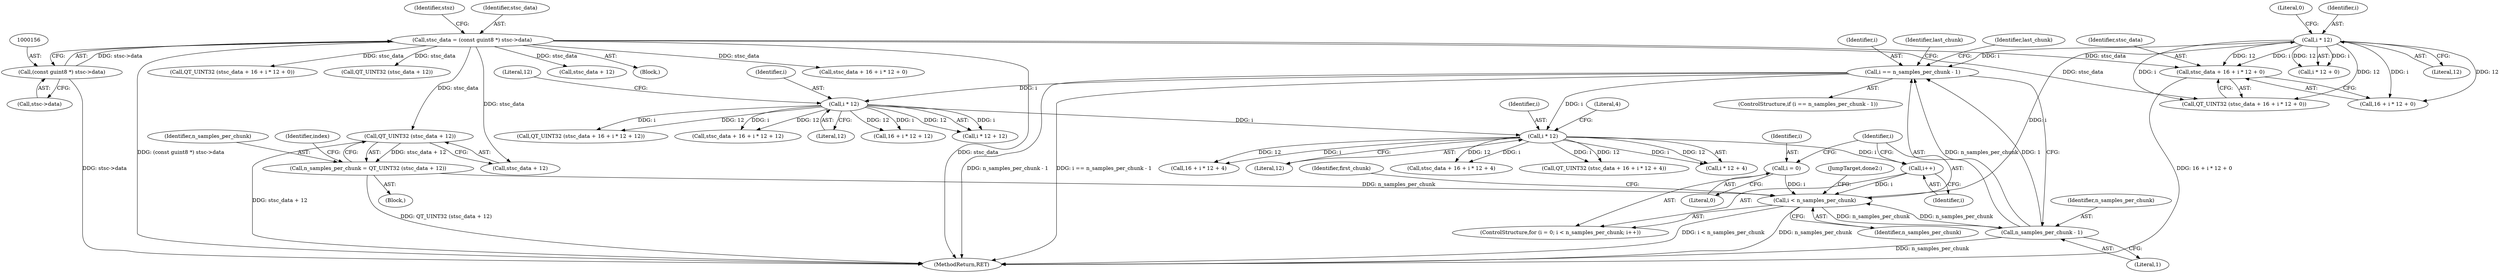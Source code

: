 digraph "0_gstreamer_bdc20b9baf13564d9a061343416395f8f9a92b53@pointer" {
"1000336" [label="(Call,stsc_data + 16 + i * 12 + 0)"];
"1000153" [label="(Call,stsc_data = (const guint8 *) stsc->data)"];
"1000155" [label="(Call,(const guint8 *) stsc->data)"];
"1000341" [label="(Call,i * 12)"];
"1000323" [label="(Call,i < n_samples_per_chunk)"];
"1000326" [label="(Call,i++)"];
"1000380" [label="(Call,i * 12)"];
"1000367" [label="(Call,i * 12)"];
"1000347" [label="(Call,i == n_samples_per_chunk - 1)"];
"1000349" [label="(Call,n_samples_per_chunk - 1)"];
"1000320" [label="(Call,i = 0)"];
"1000310" [label="(Call,n_samples_per_chunk = QT_UINT32 (stsc_data + 12))"];
"1000312" [label="(Call,QT_UINT32 (stsc_data + 12))"];
"1000757" [label="(Call,QT_UINT32 (stsc_data + 16 + i * 12 + 0))"];
"1000727" [label="(Call,QT_UINT32 (stsc_data + 12))"];
"1000313" [label="(Call,stsc_data + 12)"];
"1000325" [label="(Identifier,n_samples_per_chunk)"];
"1000163" [label="(Identifier,stsz)"];
"1000382" [label="(Literal,12)"];
"1000338" [label="(Call,16 + i * 12 + 0)"];
"1000377" [label="(Call,16 + i * 12 + 4)"];
"1000311" [label="(Identifier,n_samples_per_chunk)"];
"1000317" [label="(Identifier,index)"];
"1000369" [label="(Literal,12)"];
"1000347" [label="(Call,i == n_samples_per_chunk - 1)"];
"1000322" [label="(Literal,0)"];
"1000324" [label="(Identifier,i)"];
"1000333" [label="(Identifier,first_chunk)"];
"1000364" [label="(Call,16 + i * 12 + 12)"];
"1001068" [label="(MethodReturn,RET)"];
"1000346" [label="(ControlStructure,if (i == n_samples_per_chunk - 1))"];
"1000361" [label="(Call,QT_UINT32 (stsc_data + 16 + i * 12 + 12))"];
"1000728" [label="(Call,stsc_data + 12)"];
"1000319" [label="(ControlStructure,for (i = 0; i < n_samples_per_chunk; i++))"];
"1000381" [label="(Identifier,i)"];
"1000354" [label="(Identifier,last_chunk)"];
"1000379" [label="(Call,i * 12 + 4)"];
"1000383" [label="(Literal,4)"];
"1000327" [label="(Identifier,i)"];
"1000370" [label="(Literal,12)"];
"1000326" [label="(Call,i++)"];
"1000312" [label="(Call,QT_UINT32 (stsc_data + 12))"];
"1000155" [label="(Call,(const guint8 *) stsc->data)"];
"1000340" [label="(Call,i * 12 + 0)"];
"1000380" [label="(Call,i * 12)"];
"1000348" [label="(Identifier,i)"];
"1000310" [label="(Call,n_samples_per_chunk = QT_UINT32 (stsc_data + 12))"];
"1000375" [label="(Call,stsc_data + 16 + i * 12 + 4)"];
"1000121" [label="(Block,)"];
"1000362" [label="(Call,stsc_data + 16 + i * 12 + 12)"];
"1000337" [label="(Identifier,stsc_data)"];
"1000758" [label="(Call,stsc_data + 16 + i * 12 + 0)"];
"1000467" [label="(JumpTarget,done2:)"];
"1000351" [label="(Literal,1)"];
"1000153" [label="(Call,stsc_data = (const guint8 *) stsc->data)"];
"1000366" [label="(Call,i * 12 + 12)"];
"1000335" [label="(Call,QT_UINT32 (stsc_data + 16 + i * 12 + 0))"];
"1000350" [label="(Identifier,n_samples_per_chunk)"];
"1000157" [label="(Call,stsc->data)"];
"1000323" [label="(Call,i < n_samples_per_chunk)"];
"1000343" [label="(Literal,12)"];
"1000320" [label="(Call,i = 0)"];
"1000368" [label="(Identifier,i)"];
"1000359" [label="(Identifier,last_chunk)"];
"1000344" [label="(Literal,0)"];
"1000321" [label="(Identifier,i)"];
"1000232" [label="(Block,)"];
"1000367" [label="(Call,i * 12)"];
"1000341" [label="(Call,i * 12)"];
"1000154" [label="(Identifier,stsc_data)"];
"1000342" [label="(Identifier,i)"];
"1000374" [label="(Call,QT_UINT32 (stsc_data + 16 + i * 12 + 4))"];
"1000336" [label="(Call,stsc_data + 16 + i * 12 + 0)"];
"1000349" [label="(Call,n_samples_per_chunk - 1)"];
"1000336" -> "1000335"  [label="AST: "];
"1000336" -> "1000338"  [label="CFG: "];
"1000337" -> "1000336"  [label="AST: "];
"1000338" -> "1000336"  [label="AST: "];
"1000335" -> "1000336"  [label="CFG: "];
"1000336" -> "1001068"  [label="DDG: 16 + i * 12 + 0"];
"1000153" -> "1000336"  [label="DDG: stsc_data"];
"1000341" -> "1000336"  [label="DDG: i"];
"1000341" -> "1000336"  [label="DDG: 12"];
"1000153" -> "1000121"  [label="AST: "];
"1000153" -> "1000155"  [label="CFG: "];
"1000154" -> "1000153"  [label="AST: "];
"1000155" -> "1000153"  [label="AST: "];
"1000163" -> "1000153"  [label="CFG: "];
"1000153" -> "1001068"  [label="DDG: (const guint8 *) stsc->data"];
"1000153" -> "1001068"  [label="DDG: stsc_data"];
"1000155" -> "1000153"  [label="DDG: stsc->data"];
"1000153" -> "1000312"  [label="DDG: stsc_data"];
"1000153" -> "1000313"  [label="DDG: stsc_data"];
"1000153" -> "1000335"  [label="DDG: stsc_data"];
"1000153" -> "1000727"  [label="DDG: stsc_data"];
"1000153" -> "1000728"  [label="DDG: stsc_data"];
"1000153" -> "1000757"  [label="DDG: stsc_data"];
"1000153" -> "1000758"  [label="DDG: stsc_data"];
"1000155" -> "1000157"  [label="CFG: "];
"1000156" -> "1000155"  [label="AST: "];
"1000157" -> "1000155"  [label="AST: "];
"1000155" -> "1001068"  [label="DDG: stsc->data"];
"1000341" -> "1000340"  [label="AST: "];
"1000341" -> "1000343"  [label="CFG: "];
"1000342" -> "1000341"  [label="AST: "];
"1000343" -> "1000341"  [label="AST: "];
"1000344" -> "1000341"  [label="CFG: "];
"1000341" -> "1000335"  [label="DDG: i"];
"1000341" -> "1000335"  [label="DDG: 12"];
"1000341" -> "1000338"  [label="DDG: i"];
"1000341" -> "1000338"  [label="DDG: 12"];
"1000341" -> "1000340"  [label="DDG: i"];
"1000341" -> "1000340"  [label="DDG: 12"];
"1000323" -> "1000341"  [label="DDG: i"];
"1000341" -> "1000347"  [label="DDG: i"];
"1000323" -> "1000319"  [label="AST: "];
"1000323" -> "1000325"  [label="CFG: "];
"1000324" -> "1000323"  [label="AST: "];
"1000325" -> "1000323"  [label="AST: "];
"1000333" -> "1000323"  [label="CFG: "];
"1000467" -> "1000323"  [label="CFG: "];
"1000323" -> "1001068"  [label="DDG: n_samples_per_chunk"];
"1000323" -> "1001068"  [label="DDG: i < n_samples_per_chunk"];
"1000326" -> "1000323"  [label="DDG: i"];
"1000320" -> "1000323"  [label="DDG: i"];
"1000310" -> "1000323"  [label="DDG: n_samples_per_chunk"];
"1000349" -> "1000323"  [label="DDG: n_samples_per_chunk"];
"1000323" -> "1000349"  [label="DDG: n_samples_per_chunk"];
"1000326" -> "1000319"  [label="AST: "];
"1000326" -> "1000327"  [label="CFG: "];
"1000327" -> "1000326"  [label="AST: "];
"1000324" -> "1000326"  [label="CFG: "];
"1000380" -> "1000326"  [label="DDG: i"];
"1000380" -> "1000379"  [label="AST: "];
"1000380" -> "1000382"  [label="CFG: "];
"1000381" -> "1000380"  [label="AST: "];
"1000382" -> "1000380"  [label="AST: "];
"1000383" -> "1000380"  [label="CFG: "];
"1000380" -> "1000374"  [label="DDG: i"];
"1000380" -> "1000374"  [label="DDG: 12"];
"1000380" -> "1000375"  [label="DDG: i"];
"1000380" -> "1000375"  [label="DDG: 12"];
"1000380" -> "1000377"  [label="DDG: i"];
"1000380" -> "1000377"  [label="DDG: 12"];
"1000380" -> "1000379"  [label="DDG: i"];
"1000380" -> "1000379"  [label="DDG: 12"];
"1000367" -> "1000380"  [label="DDG: i"];
"1000347" -> "1000380"  [label="DDG: i"];
"1000367" -> "1000366"  [label="AST: "];
"1000367" -> "1000369"  [label="CFG: "];
"1000368" -> "1000367"  [label="AST: "];
"1000369" -> "1000367"  [label="AST: "];
"1000370" -> "1000367"  [label="CFG: "];
"1000367" -> "1000361"  [label="DDG: i"];
"1000367" -> "1000361"  [label="DDG: 12"];
"1000367" -> "1000362"  [label="DDG: i"];
"1000367" -> "1000362"  [label="DDG: 12"];
"1000367" -> "1000364"  [label="DDG: i"];
"1000367" -> "1000364"  [label="DDG: 12"];
"1000367" -> "1000366"  [label="DDG: i"];
"1000367" -> "1000366"  [label="DDG: 12"];
"1000347" -> "1000367"  [label="DDG: i"];
"1000347" -> "1000346"  [label="AST: "];
"1000347" -> "1000349"  [label="CFG: "];
"1000348" -> "1000347"  [label="AST: "];
"1000349" -> "1000347"  [label="AST: "];
"1000354" -> "1000347"  [label="CFG: "];
"1000359" -> "1000347"  [label="CFG: "];
"1000347" -> "1001068"  [label="DDG: n_samples_per_chunk - 1"];
"1000347" -> "1001068"  [label="DDG: i == n_samples_per_chunk - 1"];
"1000349" -> "1000347"  [label="DDG: n_samples_per_chunk"];
"1000349" -> "1000347"  [label="DDG: 1"];
"1000349" -> "1000351"  [label="CFG: "];
"1000350" -> "1000349"  [label="AST: "];
"1000351" -> "1000349"  [label="AST: "];
"1000349" -> "1001068"  [label="DDG: n_samples_per_chunk"];
"1000320" -> "1000319"  [label="AST: "];
"1000320" -> "1000322"  [label="CFG: "];
"1000321" -> "1000320"  [label="AST: "];
"1000322" -> "1000320"  [label="AST: "];
"1000324" -> "1000320"  [label="CFG: "];
"1000310" -> "1000232"  [label="AST: "];
"1000310" -> "1000312"  [label="CFG: "];
"1000311" -> "1000310"  [label="AST: "];
"1000312" -> "1000310"  [label="AST: "];
"1000317" -> "1000310"  [label="CFG: "];
"1000310" -> "1001068"  [label="DDG: QT_UINT32 (stsc_data + 12)"];
"1000312" -> "1000310"  [label="DDG: stsc_data + 12"];
"1000312" -> "1000313"  [label="CFG: "];
"1000313" -> "1000312"  [label="AST: "];
"1000312" -> "1001068"  [label="DDG: stsc_data + 12"];
}
